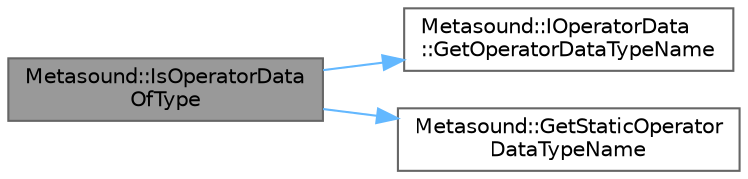 digraph "Metasound::IsOperatorDataOfType"
{
 // INTERACTIVE_SVG=YES
 // LATEX_PDF_SIZE
  bgcolor="transparent";
  edge [fontname=Helvetica,fontsize=10,labelfontname=Helvetica,labelfontsize=10];
  node [fontname=Helvetica,fontsize=10,shape=box,height=0.2,width=0.4];
  rankdir="LR";
  Node1 [id="Node000001",label="Metasound::IsOperatorData\lOfType",height=0.2,width=0.4,color="gray40", fillcolor="grey60", style="filled", fontcolor="black",tooltip="Returns true if the provided node configuration is of the type T."];
  Node1 -> Node2 [id="edge1_Node000001_Node000002",color="steelblue1",style="solid",tooltip=" "];
  Node2 [id="Node000002",label="Metasound::IOperatorData\l::GetOperatorDataTypeName",height=0.2,width=0.4,color="grey40", fillcolor="white", style="filled",URL="$d8/d7c/classMetasound_1_1IOperatorData.html#abf5051a7e4677dad5722c96a96a758f0",tooltip="Return a typename use for safe downcasting of the IOperatorData."];
  Node1 -> Node3 [id="edge2_Node000001_Node000003",color="steelblue1",style="solid",tooltip=" "];
  Node3 [id="Node000003",label="Metasound::GetStaticOperator\lDataTypeName",height=0.2,width=0.4,color="grey40", fillcolor="white", style="filled",URL="$d8/d33/namespaceMetasound.html#a7ae06aa8d92a7eb9287087f1f5e05b78",tooltip="Returns the type name of the node configuration object."];
}
